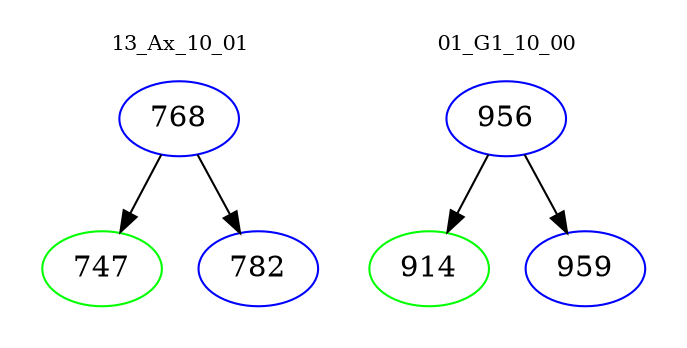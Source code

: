digraph{
subgraph cluster_0 {
color = white
label = "13_Ax_10_01";
fontsize=10;
T0_768 [label="768", color="blue"]
T0_768 -> T0_747 [color="black"]
T0_747 [label="747", color="green"]
T0_768 -> T0_782 [color="black"]
T0_782 [label="782", color="blue"]
}
subgraph cluster_1 {
color = white
label = "01_G1_10_00";
fontsize=10;
T1_956 [label="956", color="blue"]
T1_956 -> T1_914 [color="black"]
T1_914 [label="914", color="green"]
T1_956 -> T1_959 [color="black"]
T1_959 [label="959", color="blue"]
}
}
